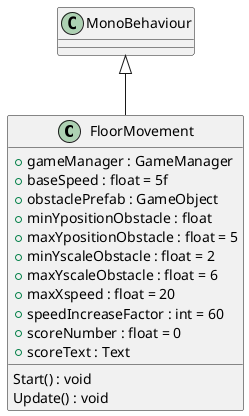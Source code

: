 @startuml
class FloorMovement {
    + gameManager : GameManager
    + baseSpeed : float = 5f
    + obstaclePrefab : GameObject
    + minYpositionObstacle : float
    + maxYpositionObstacle : float = 5
    + minYscaleObstacle : float = 2
    + maxYscaleObstacle : float = 6
    + maxXspeed : float = 20
    + speedIncreaseFactor : int = 60
    + scoreNumber : float = 0
    + scoreText : Text
    Start() : void
    Update() : void
}
MonoBehaviour <|-- FloorMovement
@enduml
